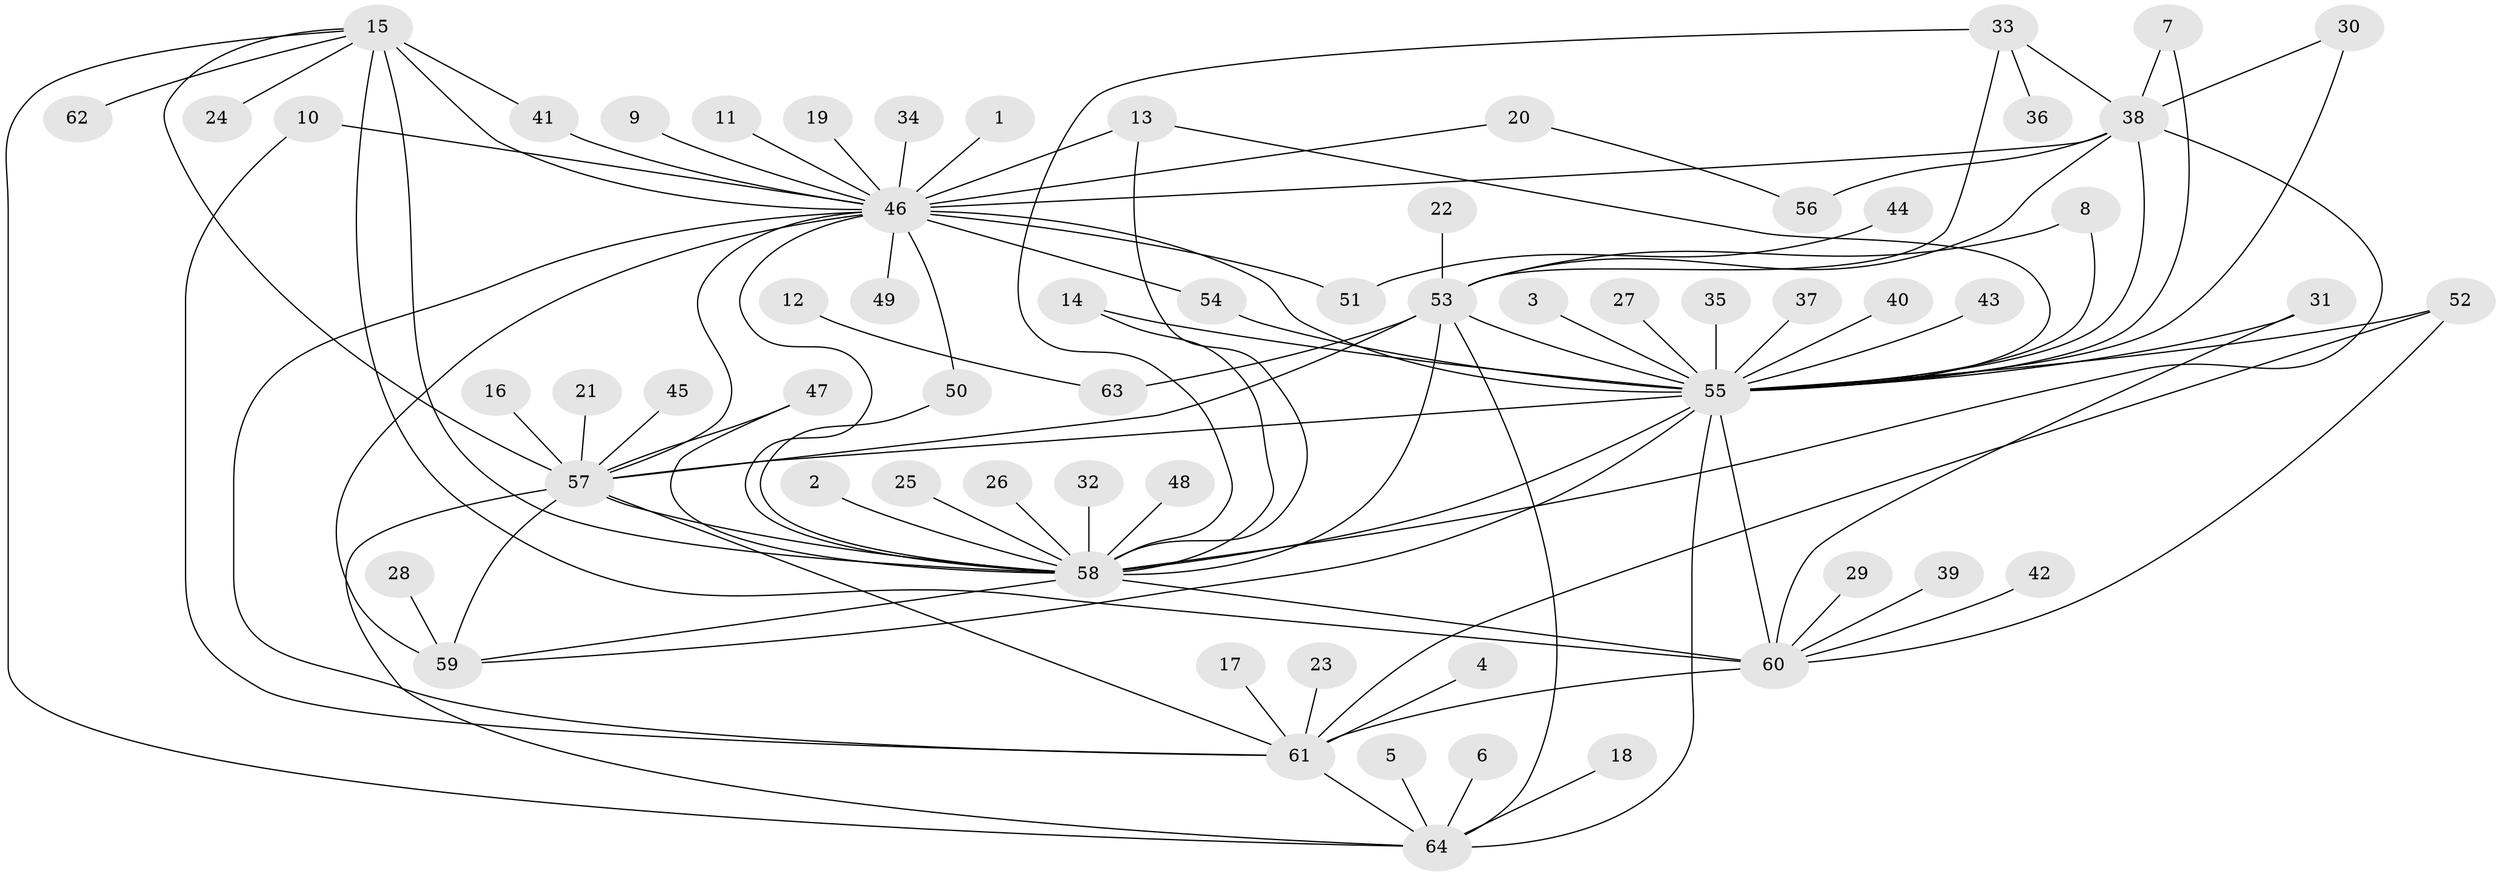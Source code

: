 // original degree distribution, {24: 0.0078125, 5: 0.0546875, 18: 0.0078125, 28: 0.0078125, 4: 0.0703125, 1: 0.5078125, 3: 0.09375, 11: 0.015625, 2: 0.1875, 12: 0.0078125, 7: 0.0078125, 14: 0.0078125, 6: 0.015625, 9: 0.0078125}
// Generated by graph-tools (version 1.1) at 2025/49/03/09/25 03:49:54]
// undirected, 64 vertices, 101 edges
graph export_dot {
graph [start="1"]
  node [color=gray90,style=filled];
  1;
  2;
  3;
  4;
  5;
  6;
  7;
  8;
  9;
  10;
  11;
  12;
  13;
  14;
  15;
  16;
  17;
  18;
  19;
  20;
  21;
  22;
  23;
  24;
  25;
  26;
  27;
  28;
  29;
  30;
  31;
  32;
  33;
  34;
  35;
  36;
  37;
  38;
  39;
  40;
  41;
  42;
  43;
  44;
  45;
  46;
  47;
  48;
  49;
  50;
  51;
  52;
  53;
  54;
  55;
  56;
  57;
  58;
  59;
  60;
  61;
  62;
  63;
  64;
  1 -- 46 [weight=1.0];
  2 -- 58 [weight=1.0];
  3 -- 55 [weight=1.0];
  4 -- 61 [weight=1.0];
  5 -- 64 [weight=1.0];
  6 -- 64 [weight=1.0];
  7 -- 38 [weight=1.0];
  7 -- 55 [weight=1.0];
  8 -- 53 [weight=1.0];
  8 -- 55 [weight=1.0];
  9 -- 46 [weight=1.0];
  10 -- 46 [weight=1.0];
  10 -- 61 [weight=1.0];
  11 -- 46 [weight=1.0];
  12 -- 63 [weight=1.0];
  13 -- 46 [weight=1.0];
  13 -- 55 [weight=1.0];
  13 -- 58 [weight=1.0];
  14 -- 55 [weight=1.0];
  14 -- 58 [weight=1.0];
  15 -- 24 [weight=1.0];
  15 -- 41 [weight=1.0];
  15 -- 46 [weight=2.0];
  15 -- 57 [weight=1.0];
  15 -- 58 [weight=1.0];
  15 -- 60 [weight=2.0];
  15 -- 62 [weight=1.0];
  15 -- 64 [weight=1.0];
  16 -- 57 [weight=1.0];
  17 -- 61 [weight=1.0];
  18 -- 64 [weight=1.0];
  19 -- 46 [weight=1.0];
  20 -- 46 [weight=1.0];
  20 -- 56 [weight=1.0];
  21 -- 57 [weight=1.0];
  22 -- 53 [weight=1.0];
  23 -- 61 [weight=1.0];
  25 -- 58 [weight=1.0];
  26 -- 58 [weight=1.0];
  27 -- 55 [weight=1.0];
  28 -- 59 [weight=1.0];
  29 -- 60 [weight=1.0];
  30 -- 38 [weight=1.0];
  30 -- 55 [weight=1.0];
  31 -- 55 [weight=1.0];
  31 -- 60 [weight=1.0];
  32 -- 58 [weight=1.0];
  33 -- 36 [weight=1.0];
  33 -- 38 [weight=1.0];
  33 -- 53 [weight=1.0];
  33 -- 58 [weight=1.0];
  34 -- 46 [weight=1.0];
  35 -- 55 [weight=1.0];
  37 -- 55 [weight=1.0];
  38 -- 46 [weight=1.0];
  38 -- 53 [weight=1.0];
  38 -- 55 [weight=1.0];
  38 -- 56 [weight=1.0];
  38 -- 58 [weight=2.0];
  39 -- 60 [weight=2.0];
  40 -- 55 [weight=1.0];
  41 -- 46 [weight=1.0];
  42 -- 60 [weight=1.0];
  43 -- 55 [weight=1.0];
  44 -- 51 [weight=1.0];
  45 -- 57 [weight=1.0];
  46 -- 49 [weight=1.0];
  46 -- 50 [weight=1.0];
  46 -- 51 [weight=1.0];
  46 -- 54 [weight=3.0];
  46 -- 55 [weight=2.0];
  46 -- 57 [weight=1.0];
  46 -- 58 [weight=1.0];
  46 -- 59 [weight=1.0];
  46 -- 61 [weight=1.0];
  47 -- 57 [weight=1.0];
  47 -- 58 [weight=1.0];
  48 -- 58 [weight=1.0];
  50 -- 58 [weight=1.0];
  52 -- 55 [weight=1.0];
  52 -- 60 [weight=1.0];
  52 -- 61 [weight=1.0];
  53 -- 55 [weight=1.0];
  53 -- 57 [weight=1.0];
  53 -- 58 [weight=1.0];
  53 -- 63 [weight=1.0];
  53 -- 64 [weight=1.0];
  54 -- 55 [weight=1.0];
  55 -- 57 [weight=1.0];
  55 -- 58 [weight=1.0];
  55 -- 59 [weight=1.0];
  55 -- 60 [weight=2.0];
  55 -- 64 [weight=2.0];
  57 -- 58 [weight=1.0];
  57 -- 59 [weight=1.0];
  57 -- 61 [weight=1.0];
  57 -- 64 [weight=1.0];
  58 -- 59 [weight=1.0];
  58 -- 60 [weight=1.0];
  60 -- 61 [weight=1.0];
  61 -- 64 [weight=2.0];
}
